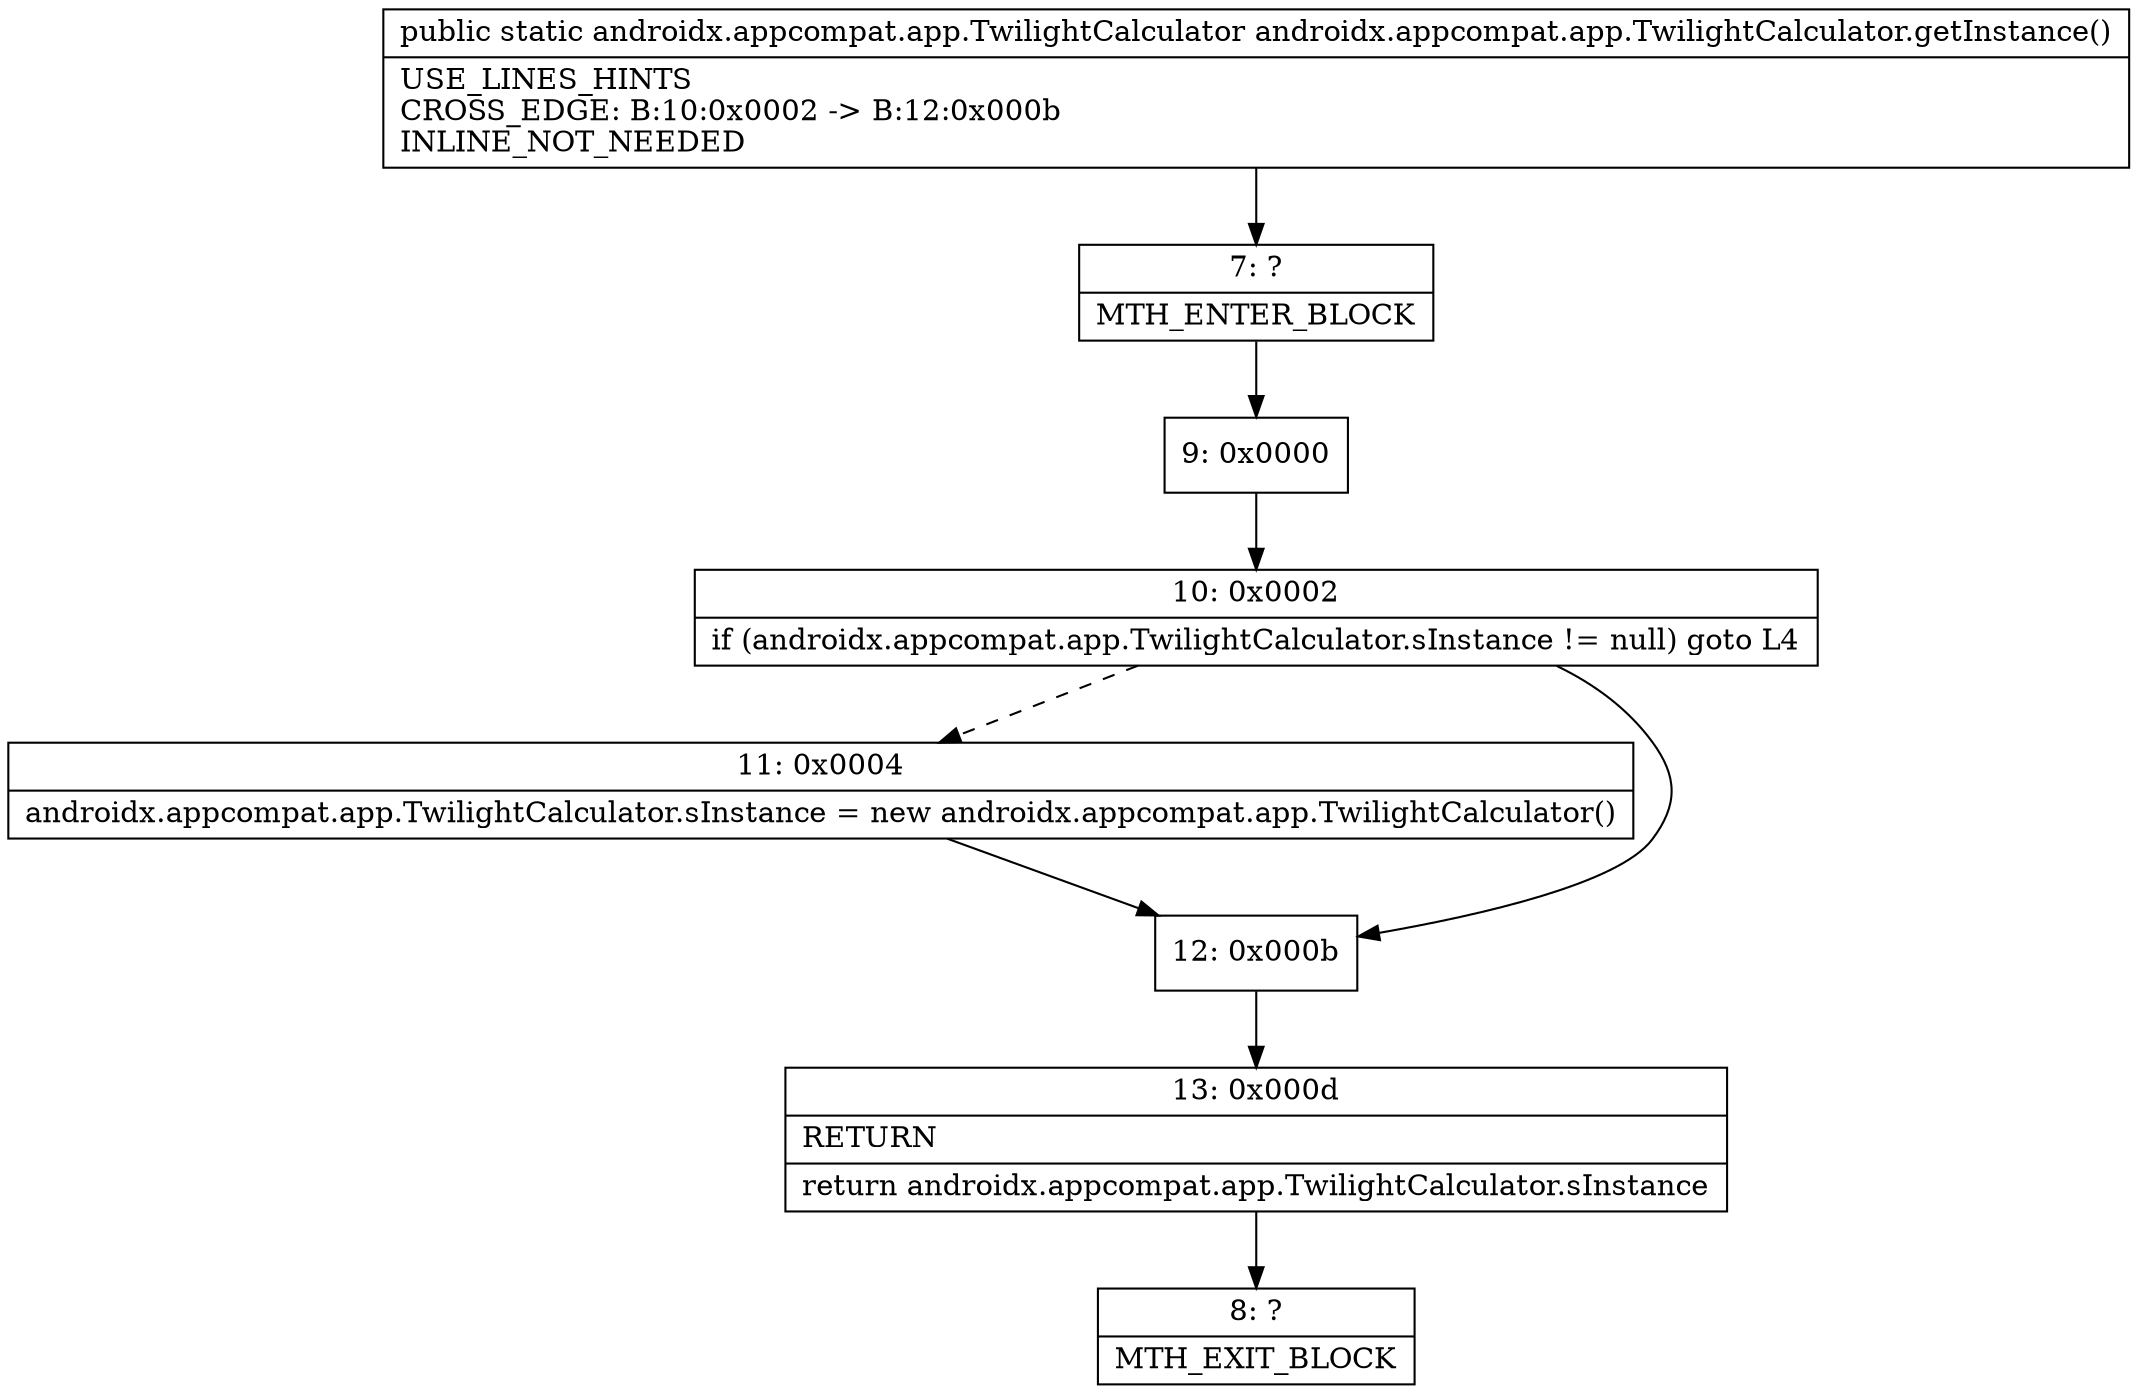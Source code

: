 digraph "CFG forandroidx.appcompat.app.TwilightCalculator.getInstance()Landroidx\/appcompat\/app\/TwilightCalculator;" {
Node_7 [shape=record,label="{7\:\ ?|MTH_ENTER_BLOCK\l}"];
Node_9 [shape=record,label="{9\:\ 0x0000}"];
Node_10 [shape=record,label="{10\:\ 0x0002|if (androidx.appcompat.app.TwilightCalculator.sInstance != null) goto L4\l}"];
Node_11 [shape=record,label="{11\:\ 0x0004|androidx.appcompat.app.TwilightCalculator.sInstance = new androidx.appcompat.app.TwilightCalculator()\l}"];
Node_12 [shape=record,label="{12\:\ 0x000b}"];
Node_13 [shape=record,label="{13\:\ 0x000d|RETURN\l|return androidx.appcompat.app.TwilightCalculator.sInstance\l}"];
Node_8 [shape=record,label="{8\:\ ?|MTH_EXIT_BLOCK\l}"];
MethodNode[shape=record,label="{public static androidx.appcompat.app.TwilightCalculator androidx.appcompat.app.TwilightCalculator.getInstance()  | USE_LINES_HINTS\lCROSS_EDGE: B:10:0x0002 \-\> B:12:0x000b\lINLINE_NOT_NEEDED\l}"];
MethodNode -> Node_7;Node_7 -> Node_9;
Node_9 -> Node_10;
Node_10 -> Node_11[style=dashed];
Node_10 -> Node_12;
Node_11 -> Node_12;
Node_12 -> Node_13;
Node_13 -> Node_8;
}


